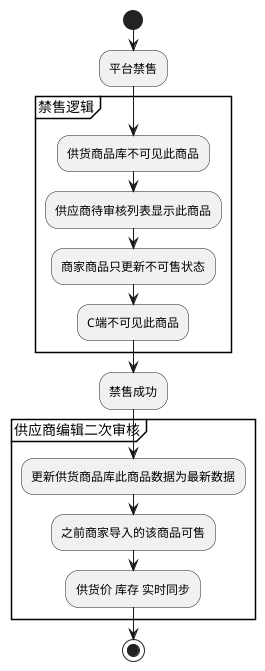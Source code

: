 @startuml
start
:平台禁售;
partition 禁售逻辑 {
       :供货商品库不可见此商品;
       :供应商待审核列表显示此商品;
       :商家商品只更新不可售状态;
       :C端不可见此商品;
}
:禁售成功;
partition 供应商编辑二次审核 {
       :更新供货商品库此商品数据为最新数据;
       :之前商家导入的该商品可售;
       :供货价 库存 实时同步;

}
stop
@enduml